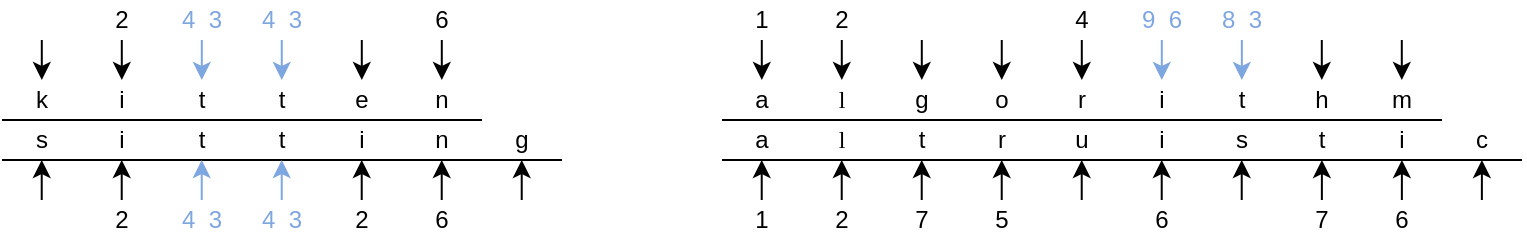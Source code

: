 <mxfile version="14.6.13" type="device"><diagram id="9KQrfz8mg3CaBRz9ZuHS" name="第 1 页"><mxGraphModel dx="813" dy="482" grid="1" gridSize="10" guides="1" tooltips="1" connect="1" arrows="1" fold="1" page="1" pageScale="1" pageWidth="850" pageHeight="1100" math="0" shadow="0"><root><mxCell id="0"/><mxCell id="1" parent="0"/><mxCell id="WBYMMeyZXKcZs9O4UQZ0-89" value="k" style="text;html=1;strokeColor=none;fillColor=none;align=center;verticalAlign=middle;whiteSpace=wrap;rounded=0;" parent="1" vertex="1"><mxGeometry x="40" y="80" width="40" height="20" as="geometry"/></mxCell><mxCell id="WBYMMeyZXKcZs9O4UQZ0-90" value="t" style="text;html=1;strokeColor=none;fillColor=none;align=center;verticalAlign=middle;whiteSpace=wrap;rounded=0;" parent="1" vertex="1"><mxGeometry x="120" y="80" width="40" height="20" as="geometry"/></mxCell><mxCell id="WBYMMeyZXKcZs9O4UQZ0-91" value="i" style="text;html=1;strokeColor=none;fillColor=none;align=center;verticalAlign=middle;whiteSpace=wrap;rounded=0;" parent="1" vertex="1"><mxGeometry x="80" y="80" width="40" height="20" as="geometry"/></mxCell><mxCell id="WBYMMeyZXKcZs9O4UQZ0-92" value="e" style="text;html=1;strokeColor=none;fillColor=none;align=center;verticalAlign=middle;whiteSpace=wrap;rounded=0;" parent="1" vertex="1"><mxGeometry x="200" y="80" width="40" height="20" as="geometry"/></mxCell><mxCell id="WBYMMeyZXKcZs9O4UQZ0-93" value="n" style="text;html=1;strokeColor=none;fillColor=none;align=center;verticalAlign=middle;whiteSpace=wrap;rounded=0;" parent="1" vertex="1"><mxGeometry x="240" y="80" width="40" height="20" as="geometry"/></mxCell><mxCell id="WBYMMeyZXKcZs9O4UQZ0-94" value="t" style="text;html=1;strokeColor=none;fillColor=none;align=center;verticalAlign=middle;whiteSpace=wrap;rounded=0;" parent="1" vertex="1"><mxGeometry x="160" y="100" width="40" height="20" as="geometry"/></mxCell><mxCell id="WBYMMeyZXKcZs9O4UQZ0-95" value="s" style="text;html=1;strokeColor=none;fillColor=none;align=center;verticalAlign=middle;whiteSpace=wrap;rounded=0;" parent="1" vertex="1"><mxGeometry x="40" y="100" width="40" height="20" as="geometry"/></mxCell><mxCell id="WBYMMeyZXKcZs9O4UQZ0-96" value="i" style="text;html=1;strokeColor=none;fillColor=none;align=center;verticalAlign=middle;whiteSpace=wrap;rounded=0;" parent="1" vertex="1"><mxGeometry x="80" y="100" width="40" height="20" as="geometry"/></mxCell><mxCell id="WBYMMeyZXKcZs9O4UQZ0-97" value="t" style="text;html=1;strokeColor=none;fillColor=none;align=center;verticalAlign=middle;whiteSpace=wrap;rounded=0;" parent="1" vertex="1"><mxGeometry x="120" y="100" width="40" height="20" as="geometry"/></mxCell><mxCell id="WBYMMeyZXKcZs9O4UQZ0-98" value="" style="endArrow=none;html=1;" parent="1" edge="1"><mxGeometry width="50" height="50" relative="1" as="geometry"><mxPoint x="40" y="100" as="sourcePoint"/><mxPoint x="280" y="100" as="targetPoint"/></mxGeometry></mxCell><mxCell id="WBYMMeyZXKcZs9O4UQZ0-99" value="" style="endArrow=none;html=1;" parent="1" edge="1"><mxGeometry width="50" height="50" relative="1" as="geometry"><mxPoint x="40" y="120" as="sourcePoint"/><mxPoint x="320" y="120" as="targetPoint"/></mxGeometry></mxCell><mxCell id="WBYMMeyZXKcZs9O4UQZ0-100" value="" style="endArrow=classic;html=1;fillColor=#f8cecc;" parent="1" edge="1"><mxGeometry width="50" height="50" relative="1" as="geometry"><mxPoint x="59.9" y="60" as="sourcePoint"/><mxPoint x="59.9" y="80" as="targetPoint"/></mxGeometry></mxCell><mxCell id="WBYMMeyZXKcZs9O4UQZ0-101" value="" style="endArrow=classic;html=1;fillColor=#f8cecc;" parent="1" edge="1"><mxGeometry width="50" height="50" relative="1" as="geometry"><mxPoint x="99.86" y="140" as="sourcePoint"/><mxPoint x="99.86" y="120" as="targetPoint"/></mxGeometry></mxCell><mxCell id="WBYMMeyZXKcZs9O4UQZ0-103" value="" style="endArrow=classic;html=1;fillColor=#f8cecc;" parent="1" edge="1"><mxGeometry width="50" height="50" relative="1" as="geometry"><mxPoint x="99.9" y="60" as="sourcePoint"/><mxPoint x="99.9" y="80" as="targetPoint"/></mxGeometry></mxCell><mxCell id="WBYMMeyZXKcZs9O4UQZ0-104" value="2" style="text;html=1;strokeColor=none;fillColor=none;align=center;verticalAlign=middle;whiteSpace=wrap;rounded=0;" parent="1" vertex="1"><mxGeometry x="80" y="40" width="40" height="20" as="geometry"/></mxCell><mxCell id="WBYMMeyZXKcZs9O4UQZ0-105" value="2" style="text;html=1;strokeColor=none;fillColor=none;align=center;verticalAlign=middle;whiteSpace=wrap;rounded=0;" parent="1" vertex="1"><mxGeometry x="80" y="140" width="40" height="20" as="geometry"/></mxCell><mxCell id="WBYMMeyZXKcZs9O4UQZ0-106" value="" style="endArrow=classic;html=1;fillColor=#f8cecc;strokeColor=#7EA6E0;" parent="1" edge="1"><mxGeometry width="50" height="50" relative="1" as="geometry"><mxPoint x="179.86" y="140" as="sourcePoint"/><mxPoint x="179.86" y="120" as="targetPoint"/></mxGeometry></mxCell><mxCell id="WBYMMeyZXKcZs9O4UQZ0-107" value="4&amp;nbsp; 3" style="text;html=1;strokeColor=none;fillColor=none;align=center;verticalAlign=middle;whiteSpace=wrap;rounded=0;fontColor=#7EA6E0;" parent="1" vertex="1"><mxGeometry x="160" y="140" width="40" height="20" as="geometry"/></mxCell><mxCell id="WBYMMeyZXKcZs9O4UQZ0-108" value="" style="endArrow=classic;html=1;fillColor=#f8cecc;strokeColor=#7EA6E0;" parent="1" edge="1"><mxGeometry width="50" height="50" relative="1" as="geometry"><mxPoint x="139.9" y="60" as="sourcePoint"/><mxPoint x="139.9" y="80" as="targetPoint"/></mxGeometry></mxCell><mxCell id="WBYMMeyZXKcZs9O4UQZ0-109" value="4&amp;nbsp; 3" style="text;html=1;strokeColor=none;fillColor=none;align=center;verticalAlign=middle;whiteSpace=wrap;rounded=0;fontColor=#7EA6E0;" parent="1" vertex="1"><mxGeometry x="120" y="40" width="40" height="20" as="geometry"/></mxCell><mxCell id="WBYMMeyZXKcZs9O4UQZ0-110" value="" style="endArrow=classic;html=1;fillColor=#f8cecc;" parent="1" edge="1"><mxGeometry width="50" height="50" relative="1" as="geometry"><mxPoint x="59.86" y="140" as="sourcePoint"/><mxPoint x="59.86" y="120" as="targetPoint"/></mxGeometry></mxCell><mxCell id="WBYMMeyZXKcZs9O4UQZ0-112" value="" style="endArrow=classic;html=1;fillColor=#f8cecc;" parent="1" edge="1"><mxGeometry width="50" height="50" relative="1" as="geometry"><mxPoint x="219.9" y="60" as="sourcePoint"/><mxPoint x="219.9" y="80" as="targetPoint"/></mxGeometry></mxCell><mxCell id="WBYMMeyZXKcZs9O4UQZ0-116" value="" style="endArrow=classic;html=1;fillColor=#f8cecc;" parent="1" edge="1"><mxGeometry width="50" height="50" relative="1" as="geometry"><mxPoint x="259.9" y="60" as="sourcePoint"/><mxPoint x="259.9" y="80" as="targetPoint"/></mxGeometry></mxCell><mxCell id="WBYMMeyZXKcZs9O4UQZ0-117" value="6" style="text;html=1;strokeColor=none;fillColor=none;align=center;verticalAlign=middle;whiteSpace=wrap;rounded=0;" parent="1" vertex="1"><mxGeometry x="240" y="40" width="40" height="20" as="geometry"/></mxCell><mxCell id="WBYMMeyZXKcZs9O4UQZ0-118" value="" style="endArrow=classic;html=1;fillColor=#f8cecc;strokeColor=#7EA6E0;" parent="1" edge="1"><mxGeometry width="50" height="50" relative="1" as="geometry"><mxPoint x="139.86" y="140" as="sourcePoint"/><mxPoint x="139.86" y="120" as="targetPoint"/></mxGeometry></mxCell><mxCell id="WBYMMeyZXKcZs9O4UQZ0-119" value="4&amp;nbsp; 3" style="text;html=1;strokeColor=none;fillColor=none;align=center;verticalAlign=middle;whiteSpace=wrap;rounded=0;fontColor=#7EA6E0;" parent="1" vertex="1"><mxGeometry x="120" y="140" width="40" height="20" as="geometry"/></mxCell><mxCell id="WBYMMeyZXKcZs9O4UQZ0-124" value="t" style="text;html=1;strokeColor=none;fillColor=none;align=center;verticalAlign=middle;whiteSpace=wrap;rounded=0;" parent="1" vertex="1"><mxGeometry x="160" y="80" width="40" height="20" as="geometry"/></mxCell><mxCell id="WBYMMeyZXKcZs9O4UQZ0-155" value="" style="endArrow=classic;html=1;fillColor=#f8cecc;strokeColor=#7EA6E0;" parent="1" edge="1"><mxGeometry width="50" height="50" relative="1" as="geometry"><mxPoint x="179.88" y="60" as="sourcePoint"/><mxPoint x="179.88" y="80" as="targetPoint"/></mxGeometry></mxCell><mxCell id="8R4T1qFcgDX2pFjA5axF-1" value="i" style="text;html=1;strokeColor=none;fillColor=none;align=center;verticalAlign=middle;whiteSpace=wrap;rounded=0;" vertex="1" parent="1"><mxGeometry x="200" y="100" width="40" height="20" as="geometry"/></mxCell><mxCell id="8R4T1qFcgDX2pFjA5axF-2" value="n" style="text;html=1;strokeColor=none;fillColor=none;align=center;verticalAlign=middle;whiteSpace=wrap;rounded=0;" vertex="1" parent="1"><mxGeometry x="240" y="100" width="40" height="20" as="geometry"/></mxCell><mxCell id="8R4T1qFcgDX2pFjA5axF-3" value="g" style="text;html=1;strokeColor=none;fillColor=none;align=center;verticalAlign=middle;whiteSpace=wrap;rounded=0;" vertex="1" parent="1"><mxGeometry x="280" y="100" width="40" height="20" as="geometry"/></mxCell><mxCell id="8R4T1qFcgDX2pFjA5axF-4" value="" style="endArrow=classic;html=1;fillColor=#f8cecc;" edge="1" parent="1"><mxGeometry width="50" height="50" relative="1" as="geometry"><mxPoint x="219.86" y="140" as="sourcePoint"/><mxPoint x="219.86" y="120" as="targetPoint"/></mxGeometry></mxCell><mxCell id="8R4T1qFcgDX2pFjA5axF-5" value="2" style="text;html=1;strokeColor=none;fillColor=none;align=center;verticalAlign=middle;whiteSpace=wrap;rounded=0;" vertex="1" parent="1"><mxGeometry x="200" y="140" width="40" height="20" as="geometry"/></mxCell><mxCell id="8R4T1qFcgDX2pFjA5axF-6" value="" style="endArrow=classic;html=1;fillColor=#f8cecc;" edge="1" parent="1"><mxGeometry width="50" height="50" relative="1" as="geometry"><mxPoint x="259.86" y="140" as="sourcePoint"/><mxPoint x="259.86" y="120" as="targetPoint"/></mxGeometry></mxCell><mxCell id="8R4T1qFcgDX2pFjA5axF-7" value="6" style="text;html=1;strokeColor=none;fillColor=none;align=center;verticalAlign=middle;whiteSpace=wrap;rounded=0;" vertex="1" parent="1"><mxGeometry x="240" y="140" width="40" height="20" as="geometry"/></mxCell><mxCell id="8R4T1qFcgDX2pFjA5axF-8" value="" style="endArrow=classic;html=1;fillColor=#f8cecc;" edge="1" parent="1"><mxGeometry width="50" height="50" relative="1" as="geometry"><mxPoint x="299.86" y="140" as="sourcePoint"/><mxPoint x="299.86" y="120" as="targetPoint"/></mxGeometry></mxCell><mxCell id="8R4T1qFcgDX2pFjA5axF-10" value="4&amp;nbsp; 3" style="text;html=1;strokeColor=none;fillColor=none;align=center;verticalAlign=middle;whiteSpace=wrap;rounded=0;fontColor=#7EA6E0;" vertex="1" parent="1"><mxGeometry x="160" y="40" width="40" height="20" as="geometry"/></mxCell><mxCell id="8R4T1qFcgDX2pFjA5axF-11" value="a" style="text;html=1;strokeColor=none;fillColor=none;align=center;verticalAlign=middle;whiteSpace=wrap;rounded=0;" vertex="1" parent="1"><mxGeometry x="400" y="80" width="40" height="20" as="geometry"/></mxCell><mxCell id="8R4T1qFcgDX2pFjA5axF-12" value="g" style="text;html=1;strokeColor=none;fillColor=none;align=center;verticalAlign=middle;whiteSpace=wrap;rounded=0;" vertex="1" parent="1"><mxGeometry x="480" y="80" width="40" height="20" as="geometry"/></mxCell><mxCell id="8R4T1qFcgDX2pFjA5axF-13" value="l" style="text;html=1;strokeColor=none;fillColor=none;align=center;verticalAlign=middle;whiteSpace=wrap;rounded=0;fontFamily=Ubuntu;" vertex="1" parent="1"><mxGeometry x="440" y="80" width="40" height="20" as="geometry"/></mxCell><mxCell id="8R4T1qFcgDX2pFjA5axF-14" value="r" style="text;html=1;strokeColor=none;fillColor=none;align=center;verticalAlign=middle;whiteSpace=wrap;rounded=0;" vertex="1" parent="1"><mxGeometry x="560" y="80" width="40" height="20" as="geometry"/></mxCell><mxCell id="8R4T1qFcgDX2pFjA5axF-15" value="i" style="text;html=1;strokeColor=none;fillColor=none;align=center;verticalAlign=middle;whiteSpace=wrap;rounded=0;" vertex="1" parent="1"><mxGeometry x="600" y="80" width="40" height="20" as="geometry"/></mxCell><mxCell id="8R4T1qFcgDX2pFjA5axF-20" value="" style="endArrow=none;html=1;" edge="1" parent="1"><mxGeometry width="50" height="50" relative="1" as="geometry"><mxPoint x="400" y="100" as="sourcePoint"/><mxPoint x="760" y="100" as="targetPoint"/></mxGeometry></mxCell><mxCell id="8R4T1qFcgDX2pFjA5axF-21" value="" style="endArrow=none;html=1;entryX=1;entryY=1;entryDx=0;entryDy=0;" edge="1" parent="1" target="8R4T1qFcgDX2pFjA5axF-60"><mxGeometry width="50" height="50" relative="1" as="geometry"><mxPoint x="400" y="120" as="sourcePoint"/><mxPoint x="680" y="120" as="targetPoint"/></mxGeometry></mxCell><mxCell id="8R4T1qFcgDX2pFjA5axF-22" value="" style="endArrow=classic;html=1;fillColor=#f8cecc;" edge="1" parent="1"><mxGeometry width="50" height="50" relative="1" as="geometry"><mxPoint x="419.9" y="60" as="sourcePoint"/><mxPoint x="419.9" y="80" as="targetPoint"/></mxGeometry></mxCell><mxCell id="8R4T1qFcgDX2pFjA5axF-23" value="" style="endArrow=classic;html=1;fillColor=#f8cecc;" edge="1" parent="1"><mxGeometry width="50" height="50" relative="1" as="geometry"><mxPoint x="459.86" y="140" as="sourcePoint"/><mxPoint x="459.86" y="120" as="targetPoint"/></mxGeometry></mxCell><mxCell id="8R4T1qFcgDX2pFjA5axF-24" value="" style="endArrow=classic;html=1;fillColor=#f8cecc;" edge="1" parent="1"><mxGeometry width="50" height="50" relative="1" as="geometry"><mxPoint x="459.9" y="60" as="sourcePoint"/><mxPoint x="459.9" y="80" as="targetPoint"/></mxGeometry></mxCell><mxCell id="8R4T1qFcgDX2pFjA5axF-25" value="2" style="text;html=1;strokeColor=none;fillColor=none;align=center;verticalAlign=middle;whiteSpace=wrap;rounded=0;" vertex="1" parent="1"><mxGeometry x="440" y="40" width="40" height="20" as="geometry"/></mxCell><mxCell id="8R4T1qFcgDX2pFjA5axF-26" value="2" style="text;html=1;strokeColor=none;fillColor=none;align=center;verticalAlign=middle;whiteSpace=wrap;rounded=0;" vertex="1" parent="1"><mxGeometry x="440" y="140" width="40" height="20" as="geometry"/></mxCell><mxCell id="8R4T1qFcgDX2pFjA5axF-27" value="" style="endArrow=classic;html=1;fillColor=#f8cecc;" edge="1" parent="1"><mxGeometry width="50" height="50" relative="1" as="geometry"><mxPoint x="539.86" y="140" as="sourcePoint"/><mxPoint x="539.86" y="120" as="targetPoint"/></mxGeometry></mxCell><mxCell id="8R4T1qFcgDX2pFjA5axF-28" value="5" style="text;html=1;strokeColor=none;fillColor=none;align=center;verticalAlign=middle;whiteSpace=wrap;rounded=0;" vertex="1" parent="1"><mxGeometry x="520" y="140" width="40" height="20" as="geometry"/></mxCell><mxCell id="8R4T1qFcgDX2pFjA5axF-29" value="" style="endArrow=classic;html=1;fillColor=#f8cecc;" edge="1" parent="1"><mxGeometry width="50" height="50" relative="1" as="geometry"><mxPoint x="499.9" y="60" as="sourcePoint"/><mxPoint x="499.9" y="80" as="targetPoint"/></mxGeometry></mxCell><mxCell id="8R4T1qFcgDX2pFjA5axF-31" value="" style="endArrow=classic;html=1;fillColor=#f8cecc;" edge="1" parent="1"><mxGeometry width="50" height="50" relative="1" as="geometry"><mxPoint x="419.86" y="140" as="sourcePoint"/><mxPoint x="419.86" y="120" as="targetPoint"/></mxGeometry></mxCell><mxCell id="8R4T1qFcgDX2pFjA5axF-32" value="" style="endArrow=classic;html=1;fillColor=#f8cecc;" edge="1" parent="1"><mxGeometry width="50" height="50" relative="1" as="geometry"><mxPoint x="579.9" y="60" as="sourcePoint"/><mxPoint x="579.9" y="80" as="targetPoint"/></mxGeometry></mxCell><mxCell id="8R4T1qFcgDX2pFjA5axF-33" value="" style="endArrow=classic;html=1;fillColor=#f8cecc;fontColor=#7EA6E0;strokeColor=#7EA6E0;" edge="1" parent="1"><mxGeometry width="50" height="50" relative="1" as="geometry"><mxPoint x="619.9" y="60" as="sourcePoint"/><mxPoint x="619.9" y="80" as="targetPoint"/></mxGeometry></mxCell><mxCell id="8R4T1qFcgDX2pFjA5axF-34" value="9&amp;nbsp; 6" style="text;html=1;strokeColor=none;fillColor=none;align=center;verticalAlign=middle;whiteSpace=wrap;rounded=0;fontColor=#7EA6E0;" vertex="1" parent="1"><mxGeometry x="600" y="40" width="40" height="20" as="geometry"/></mxCell><mxCell id="8R4T1qFcgDX2pFjA5axF-35" value="" style="endArrow=classic;html=1;fillColor=#f8cecc;" edge="1" parent="1"><mxGeometry width="50" height="50" relative="1" as="geometry"><mxPoint x="499.86" y="140" as="sourcePoint"/><mxPoint x="499.86" y="120" as="targetPoint"/></mxGeometry></mxCell><mxCell id="8R4T1qFcgDX2pFjA5axF-36" value="7" style="text;html=1;strokeColor=none;fillColor=none;align=center;verticalAlign=middle;whiteSpace=wrap;rounded=0;" vertex="1" parent="1"><mxGeometry x="480" y="140" width="40" height="20" as="geometry"/></mxCell><mxCell id="8R4T1qFcgDX2pFjA5axF-37" value="o" style="text;html=1;strokeColor=none;fillColor=none;align=center;verticalAlign=middle;whiteSpace=wrap;rounded=0;" vertex="1" parent="1"><mxGeometry x="520" y="80" width="40" height="20" as="geometry"/></mxCell><mxCell id="8R4T1qFcgDX2pFjA5axF-38" value="" style="endArrow=classic;html=1;fillColor=#f8cecc;" edge="1" parent="1"><mxGeometry width="50" height="50" relative="1" as="geometry"><mxPoint x="539.88" y="60" as="sourcePoint"/><mxPoint x="539.88" y="80" as="targetPoint"/></mxGeometry></mxCell><mxCell id="8R4T1qFcgDX2pFjA5axF-42" value="" style="endArrow=classic;html=1;fillColor=#f8cecc;" edge="1" parent="1"><mxGeometry width="50" height="50" relative="1" as="geometry"><mxPoint x="579.86" y="140" as="sourcePoint"/><mxPoint x="579.86" y="120" as="targetPoint"/></mxGeometry></mxCell><mxCell id="8R4T1qFcgDX2pFjA5axF-44" value="" style="endArrow=classic;html=1;fillColor=#f8cecc;" edge="1" parent="1"><mxGeometry width="50" height="50" relative="1" as="geometry"><mxPoint x="619.86" y="140" as="sourcePoint"/><mxPoint x="619.86" y="120" as="targetPoint"/></mxGeometry></mxCell><mxCell id="8R4T1qFcgDX2pFjA5axF-45" value="6" style="text;html=1;strokeColor=none;fillColor=none;align=center;verticalAlign=middle;whiteSpace=wrap;rounded=0;" vertex="1" parent="1"><mxGeometry x="600" y="140" width="40" height="20" as="geometry"/></mxCell><mxCell id="8R4T1qFcgDX2pFjA5axF-46" value="" style="endArrow=classic;html=1;fillColor=#f8cecc;" edge="1" parent="1"><mxGeometry width="50" height="50" relative="1" as="geometry"><mxPoint x="659.86" y="140" as="sourcePoint"/><mxPoint x="659.86" y="120" as="targetPoint"/></mxGeometry></mxCell><mxCell id="8R4T1qFcgDX2pFjA5axF-48" value="t" style="text;html=1;strokeColor=none;fillColor=none;align=center;verticalAlign=middle;whiteSpace=wrap;rounded=0;" vertex="1" parent="1"><mxGeometry x="640" y="80" width="40" height="20" as="geometry"/></mxCell><mxCell id="8R4T1qFcgDX2pFjA5axF-49" value="h" style="text;html=1;strokeColor=none;fillColor=none;align=center;verticalAlign=middle;whiteSpace=wrap;rounded=0;" vertex="1" parent="1"><mxGeometry x="680" y="80" width="40" height="20" as="geometry"/></mxCell><mxCell id="8R4T1qFcgDX2pFjA5axF-50" value="m" style="text;html=1;strokeColor=none;fillColor=none;align=center;verticalAlign=middle;whiteSpace=wrap;rounded=0;" vertex="1" parent="1"><mxGeometry x="720" y="80" width="40" height="20" as="geometry"/></mxCell><mxCell id="8R4T1qFcgDX2pFjA5axF-51" value="a" style="text;html=1;strokeColor=none;fillColor=none;align=center;verticalAlign=middle;whiteSpace=wrap;rounded=0;" vertex="1" parent="1"><mxGeometry x="400" y="100" width="40" height="20" as="geometry"/></mxCell><mxCell id="8R4T1qFcgDX2pFjA5axF-52" value="t" style="text;html=1;strokeColor=none;fillColor=none;align=center;verticalAlign=middle;whiteSpace=wrap;rounded=0;" vertex="1" parent="1"><mxGeometry x="480" y="100" width="40" height="20" as="geometry"/></mxCell><mxCell id="8R4T1qFcgDX2pFjA5axF-53" value="l" style="text;html=1;strokeColor=none;fillColor=none;align=center;verticalAlign=middle;whiteSpace=wrap;rounded=0;fontFamily=Ubuntu;" vertex="1" parent="1"><mxGeometry x="440" y="100" width="40" height="20" as="geometry"/></mxCell><mxCell id="8R4T1qFcgDX2pFjA5axF-54" value="u" style="text;html=1;strokeColor=none;fillColor=none;align=center;verticalAlign=middle;whiteSpace=wrap;rounded=0;" vertex="1" parent="1"><mxGeometry x="560" y="100" width="40" height="20" as="geometry"/></mxCell><mxCell id="8R4T1qFcgDX2pFjA5axF-55" value="i" style="text;html=1;strokeColor=none;fillColor=none;align=center;verticalAlign=middle;whiteSpace=wrap;rounded=0;" vertex="1" parent="1"><mxGeometry x="600" y="100" width="40" height="20" as="geometry"/></mxCell><mxCell id="8R4T1qFcgDX2pFjA5axF-56" value="r" style="text;html=1;strokeColor=none;fillColor=none;align=center;verticalAlign=middle;whiteSpace=wrap;rounded=0;" vertex="1" parent="1"><mxGeometry x="520" y="100" width="40" height="20" as="geometry"/></mxCell><mxCell id="8R4T1qFcgDX2pFjA5axF-57" value="s" style="text;html=1;strokeColor=none;fillColor=none;align=center;verticalAlign=middle;whiteSpace=wrap;rounded=0;" vertex="1" parent="1"><mxGeometry x="640" y="100" width="40" height="20" as="geometry"/></mxCell><mxCell id="8R4T1qFcgDX2pFjA5axF-58" value="t" style="text;html=1;strokeColor=none;fillColor=none;align=center;verticalAlign=middle;whiteSpace=wrap;rounded=0;" vertex="1" parent="1"><mxGeometry x="680" y="100" width="40" height="20" as="geometry"/></mxCell><mxCell id="8R4T1qFcgDX2pFjA5axF-59" value="i" style="text;html=1;strokeColor=none;fillColor=none;align=center;verticalAlign=middle;whiteSpace=wrap;rounded=0;" vertex="1" parent="1"><mxGeometry x="720" y="100" width="40" height="20" as="geometry"/></mxCell><mxCell id="8R4T1qFcgDX2pFjA5axF-60" value="c" style="text;html=1;strokeColor=none;fillColor=none;align=center;verticalAlign=middle;whiteSpace=wrap;rounded=0;" vertex="1" parent="1"><mxGeometry x="760" y="100" width="40" height="20" as="geometry"/></mxCell><mxCell id="8R4T1qFcgDX2pFjA5axF-61" value="1" style="text;html=1;strokeColor=none;fillColor=none;align=center;verticalAlign=middle;whiteSpace=wrap;rounded=0;" vertex="1" parent="1"><mxGeometry x="400" y="40" width="40" height="20" as="geometry"/></mxCell><mxCell id="8R4T1qFcgDX2pFjA5axF-62" value="1" style="text;html=1;strokeColor=none;fillColor=none;align=center;verticalAlign=middle;whiteSpace=wrap;rounded=0;" vertex="1" parent="1"><mxGeometry x="400" y="140" width="40" height="20" as="geometry"/></mxCell><mxCell id="8R4T1qFcgDX2pFjA5axF-63" value="4" style="text;html=1;strokeColor=none;fillColor=none;align=center;verticalAlign=middle;whiteSpace=wrap;rounded=0;" vertex="1" parent="1"><mxGeometry x="560" y="40" width="40" height="20" as="geometry"/></mxCell><mxCell id="8R4T1qFcgDX2pFjA5axF-64" value="8&amp;nbsp; 3" style="text;html=1;strokeColor=none;fillColor=none;align=center;verticalAlign=middle;whiteSpace=wrap;rounded=0;fontColor=#7EA6E0;" vertex="1" parent="1"><mxGeometry x="640" y="40" width="40" height="20" as="geometry"/></mxCell><mxCell id="8R4T1qFcgDX2pFjA5axF-65" value="" style="endArrow=classic;html=1;fillColor=#f8cecc;fontColor=#7EA6E0;strokeColor=#7EA6E0;" edge="1" parent="1"><mxGeometry width="50" height="50" relative="1" as="geometry"><mxPoint x="659.92" y="60" as="sourcePoint"/><mxPoint x="659.92" y="80" as="targetPoint"/></mxGeometry></mxCell><mxCell id="8R4T1qFcgDX2pFjA5axF-66" value="" style="endArrow=classic;html=1;fillColor=#f8cecc;" edge="1" parent="1"><mxGeometry width="50" height="50" relative="1" as="geometry"><mxPoint x="699.9" y="60" as="sourcePoint"/><mxPoint x="699.9" y="80" as="targetPoint"/></mxGeometry></mxCell><mxCell id="8R4T1qFcgDX2pFjA5axF-67" value="" style="endArrow=classic;html=1;fillColor=#f8cecc;" edge="1" parent="1"><mxGeometry width="50" height="50" relative="1" as="geometry"><mxPoint x="739.9" y="60" as="sourcePoint"/><mxPoint x="739.9" y="80" as="targetPoint"/></mxGeometry></mxCell><mxCell id="8R4T1qFcgDX2pFjA5axF-68" value="" style="endArrow=classic;html=1;fillColor=#f8cecc;" edge="1" parent="1"><mxGeometry width="50" height="50" relative="1" as="geometry"><mxPoint x="699.94" y="140" as="sourcePoint"/><mxPoint x="699.94" y="120" as="targetPoint"/></mxGeometry></mxCell><mxCell id="8R4T1qFcgDX2pFjA5axF-69" value="" style="endArrow=classic;html=1;fillColor=#f8cecc;" edge="1" parent="1"><mxGeometry width="50" height="50" relative="1" as="geometry"><mxPoint x="739.94" y="140" as="sourcePoint"/><mxPoint x="739.94" y="120" as="targetPoint"/></mxGeometry></mxCell><mxCell id="8R4T1qFcgDX2pFjA5axF-70" value="" style="endArrow=classic;html=1;fillColor=#f8cecc;" edge="1" parent="1"><mxGeometry width="50" height="50" relative="1" as="geometry"><mxPoint x="779.94" y="140" as="sourcePoint"/><mxPoint x="779.94" y="120" as="targetPoint"/></mxGeometry></mxCell><mxCell id="8R4T1qFcgDX2pFjA5axF-71" value="7" style="text;html=1;strokeColor=none;fillColor=none;align=center;verticalAlign=middle;whiteSpace=wrap;rounded=0;" vertex="1" parent="1"><mxGeometry x="680" y="140" width="40" height="20" as="geometry"/></mxCell><mxCell id="8R4T1qFcgDX2pFjA5axF-72" value="6" style="text;html=1;strokeColor=none;fillColor=none;align=center;verticalAlign=middle;whiteSpace=wrap;rounded=0;" vertex="1" parent="1"><mxGeometry x="720" y="140" width="40" height="20" as="geometry"/></mxCell></root></mxGraphModel></diagram></mxfile>